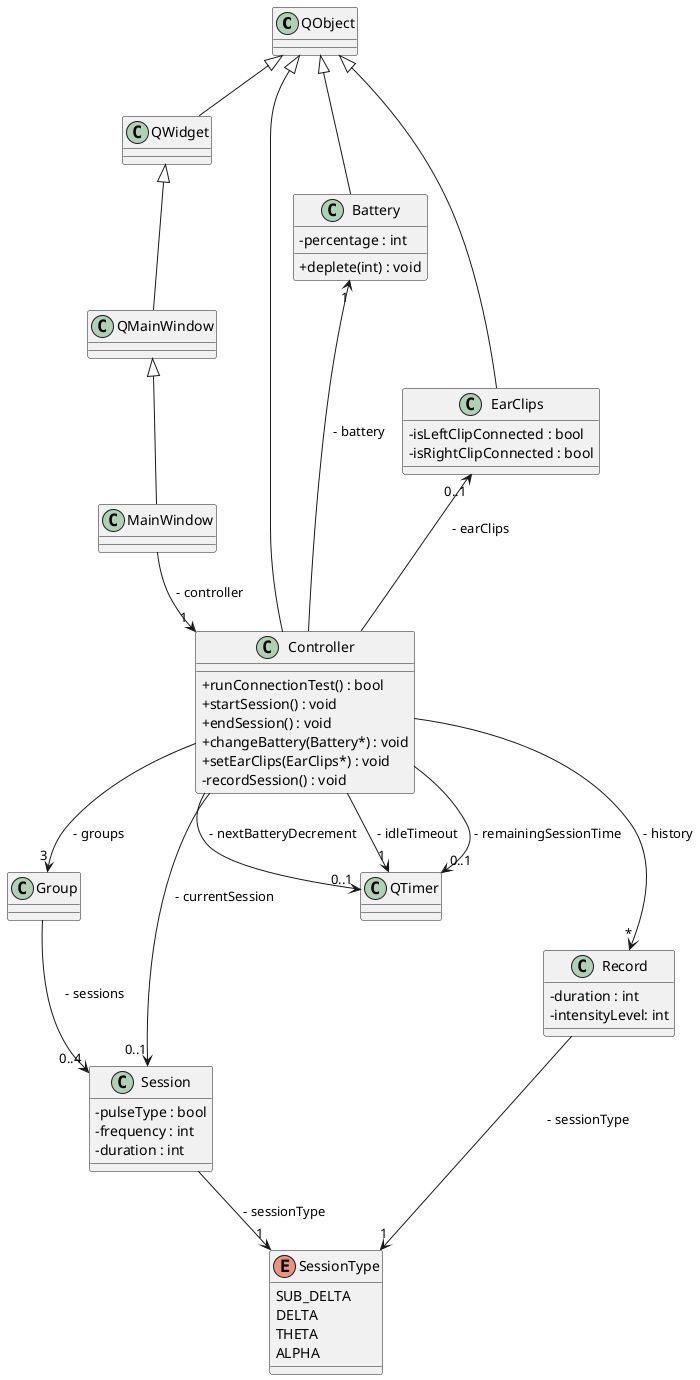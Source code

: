 @startuml oasis
skinparam classAttributeIconSize 0

QObject <|-- QWidget
QWidget <|-- QMainWindow
QMainWindow <|-- MainWindow
MainWindow --> "1" Controller : " - controller"
class MainWindow {
}

QObject <|-- Controller
Controller --> "3" Group : " - groups"
Controller --> "*" Record : " - history"
Battery "1" <-- Controller : " - battery"
EarClips "0..1" <-- Controller : " - earClips"
Controller --> "1" QTimer : " - idleTimeout"
Controller --> "0..1" Session : " - currentSession"
Controller --> "0..1" QTimer : " - remainingSessionTime"
Controller --> "0..1" QTimer : " - nextBatteryDecrement"
class Controller {
  + runConnectionTest() : bool
  + startSession() : void
  + endSession() : void
  + changeBattery(Battery*) : void
  + setEarClips(EarClips*) : void
  - recordSession() : void
}

Group --> "0..4" Session : " - sessions"
class Group {
}

Session --> "1" SessionType : " - sessionType"
class Session {
  - pulseType : bool 
  - frequency : int
  - duration : int
}

Record --> "1" SessionType : " - sessionType"
class Record {
  - duration : int
  - intensityLevel: int
}

enum SessionType {
  SUB_DELTA
  DELTA
  THETA
  ALPHA
}

QObject <|-- Battery
class Battery {
  - percentage : int
  + deplete(int) : void
}

QObject <|-- EarClips
class EarClips {
  - isLeftClipConnected : bool
  - isRightClipConnected : bool
}

@enduml
